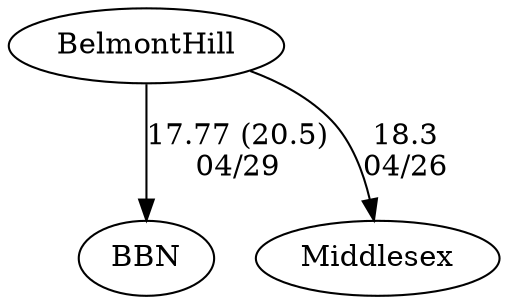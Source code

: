 digraph boys4foursBelmontHill {BBN [URL="boys4foursBelmontHillBBN.html"];BelmontHill [URL="boys4foursBelmontHillBelmontHill.html"];Middlesex [URL="boys4foursBelmontHillMiddlesex.html"];BelmontHill -> Middlesex[label="18.3
04/26", weight="82", tooltip="NEIRA Boys Fours,Middlesex vs. Belmont Hill			
Distance: 1500m Conditions: Light, variable breeze with flat water. Great racing conditions. Comments: Due to illnesses on the team, Belmont Hill shifted multiple lineups on race day. Thank you Belmont for joining us for a good afternoon of racing.
None", URL="http://www.row2k.com/results/resultspage.cfm?UID=E473BAD40172D779EB4C466D13EA851D&cat=1", random="random"]; 
BelmontHill -> BBN[label="17.77 (20.5)
04/29", weight="83", tooltip="NEIRA Boys Fours,BB&N vs. Belmont Hill (Ducey Cup) and Hopkins School			
Distance: 1300 Conditions: Light crossing head wind at the start, stayed consistent for all races. Comments: A good day of racing by all teams. Belmont Hill retained the Ducey Cup vs. BB&N. Thanks to Hopkins for making the trip up to race.
None", URL="http://www.row2k.com/results/resultspage.cfm?UID=098FB6A7F940591856B933CC2DE13937&cat=1", random="random"]}